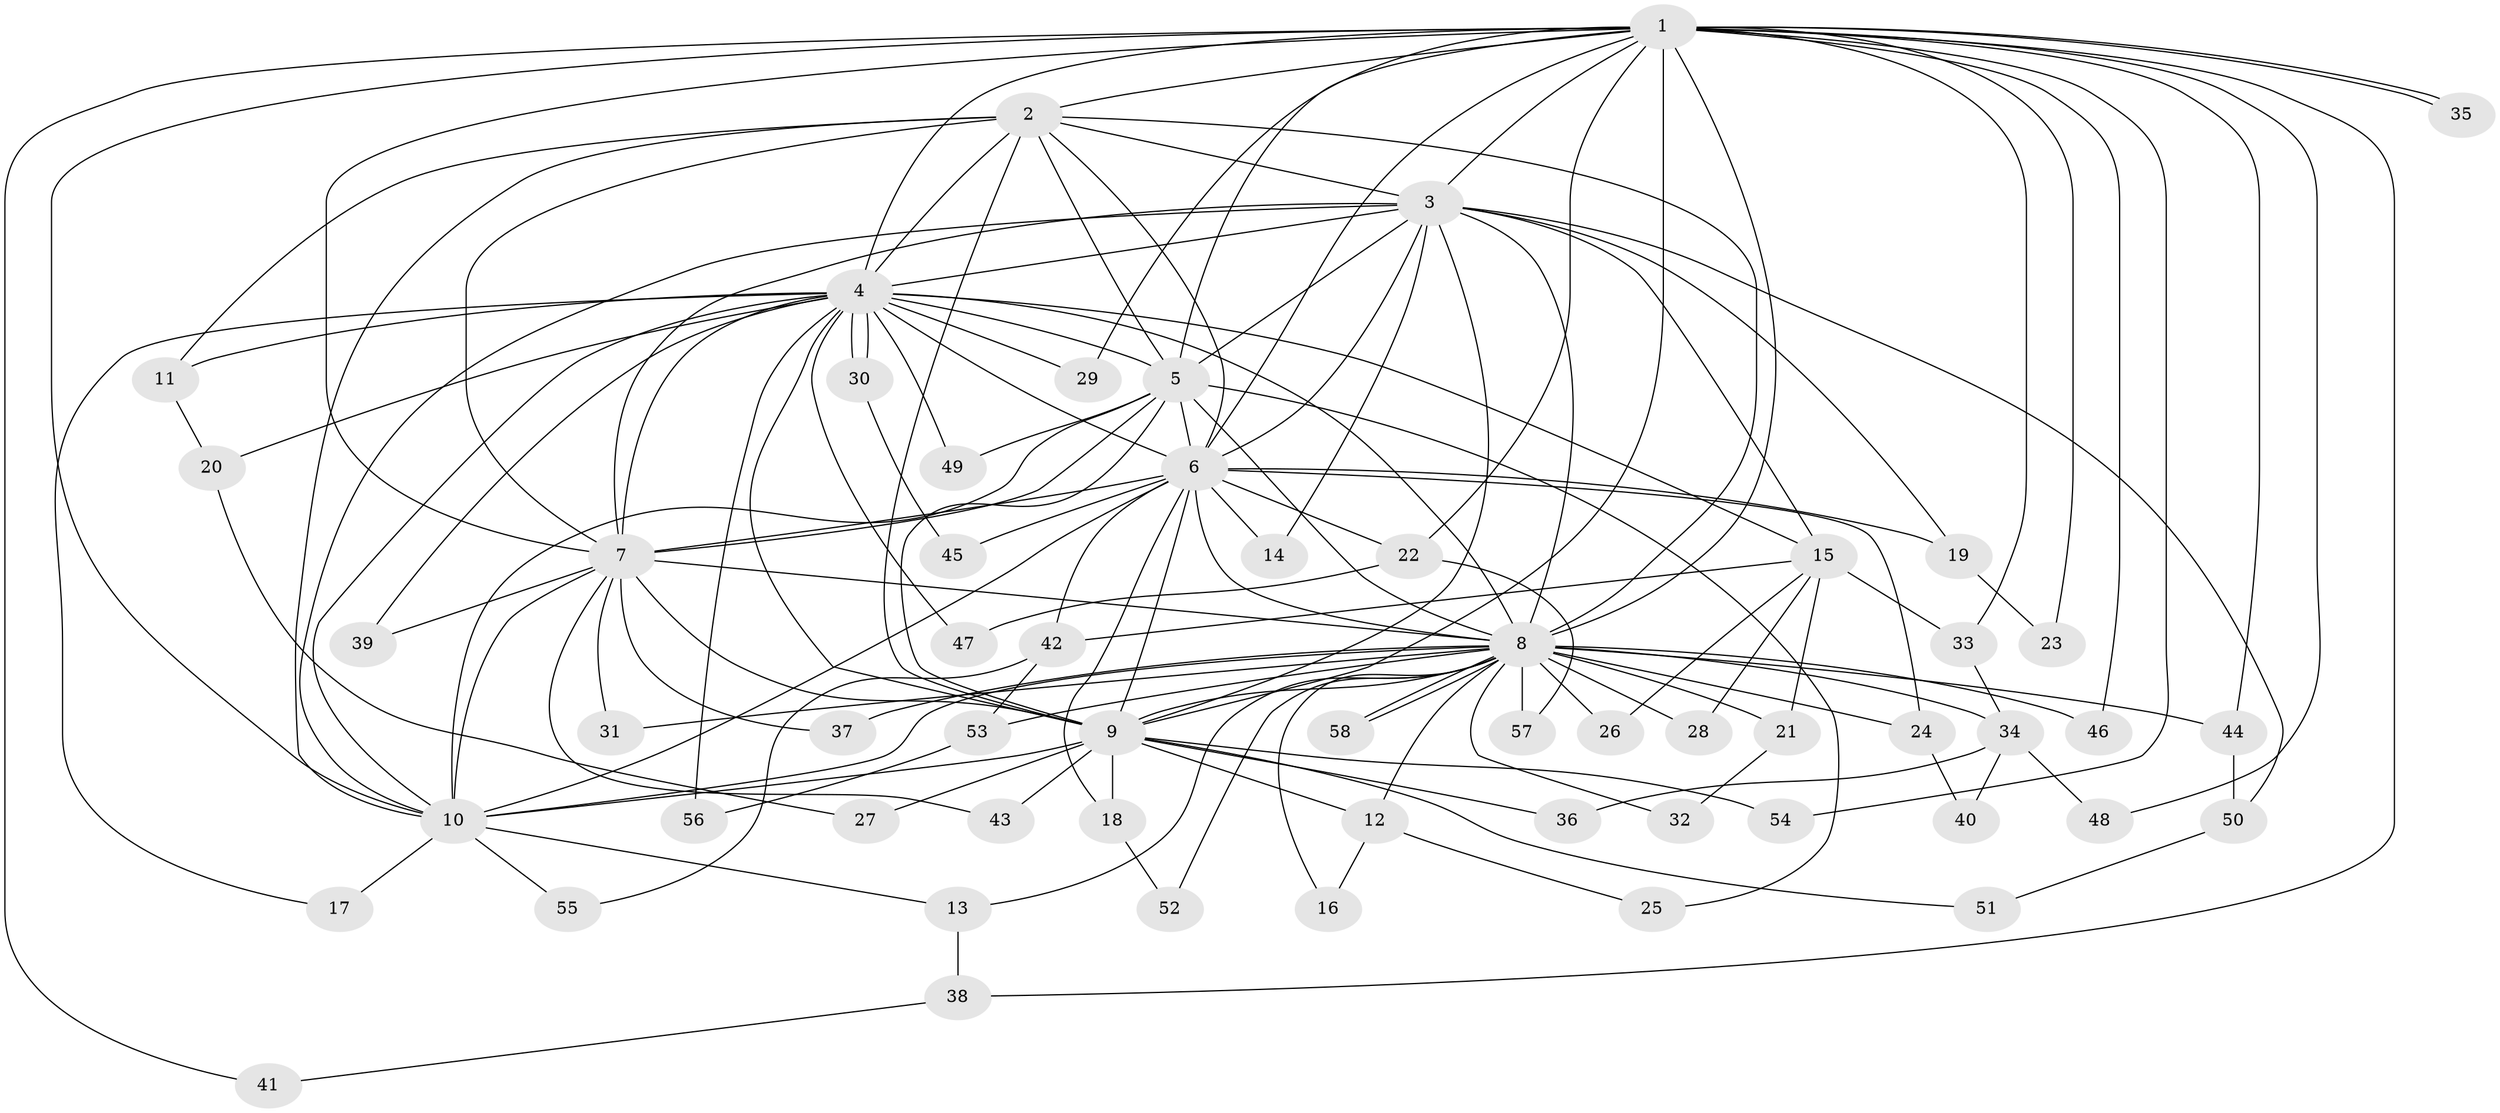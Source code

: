 // Generated by graph-tools (version 1.1) at 2025/01/03/09/25 03:01:15]
// undirected, 58 vertices, 141 edges
graph export_dot {
graph [start="1"]
  node [color=gray90,style=filled];
  1;
  2;
  3;
  4;
  5;
  6;
  7;
  8;
  9;
  10;
  11;
  12;
  13;
  14;
  15;
  16;
  17;
  18;
  19;
  20;
  21;
  22;
  23;
  24;
  25;
  26;
  27;
  28;
  29;
  30;
  31;
  32;
  33;
  34;
  35;
  36;
  37;
  38;
  39;
  40;
  41;
  42;
  43;
  44;
  45;
  46;
  47;
  48;
  49;
  50;
  51;
  52;
  53;
  54;
  55;
  56;
  57;
  58;
  1 -- 2;
  1 -- 3;
  1 -- 4;
  1 -- 5;
  1 -- 6;
  1 -- 7;
  1 -- 8;
  1 -- 9;
  1 -- 10;
  1 -- 22;
  1 -- 23;
  1 -- 29;
  1 -- 33;
  1 -- 35;
  1 -- 35;
  1 -- 38;
  1 -- 41;
  1 -- 44;
  1 -- 46;
  1 -- 48;
  1 -- 54;
  2 -- 3;
  2 -- 4;
  2 -- 5;
  2 -- 6;
  2 -- 7;
  2 -- 8;
  2 -- 9;
  2 -- 10;
  2 -- 11;
  3 -- 4;
  3 -- 5;
  3 -- 6;
  3 -- 7;
  3 -- 8;
  3 -- 9;
  3 -- 10;
  3 -- 14;
  3 -- 15;
  3 -- 19;
  3 -- 50;
  4 -- 5;
  4 -- 6;
  4 -- 7;
  4 -- 8;
  4 -- 9;
  4 -- 10;
  4 -- 11;
  4 -- 15;
  4 -- 17;
  4 -- 20;
  4 -- 29;
  4 -- 30;
  4 -- 30;
  4 -- 39;
  4 -- 47;
  4 -- 49;
  4 -- 56;
  5 -- 6;
  5 -- 7;
  5 -- 8;
  5 -- 9;
  5 -- 10;
  5 -- 25;
  5 -- 49;
  6 -- 7;
  6 -- 8;
  6 -- 9;
  6 -- 10;
  6 -- 14;
  6 -- 18;
  6 -- 19;
  6 -- 22;
  6 -- 24;
  6 -- 42;
  6 -- 45;
  7 -- 8;
  7 -- 9;
  7 -- 10;
  7 -- 31;
  7 -- 37;
  7 -- 39;
  7 -- 43;
  8 -- 9;
  8 -- 10;
  8 -- 12;
  8 -- 13;
  8 -- 16;
  8 -- 21;
  8 -- 24;
  8 -- 26;
  8 -- 28;
  8 -- 31;
  8 -- 32;
  8 -- 34;
  8 -- 37;
  8 -- 44;
  8 -- 46;
  8 -- 52;
  8 -- 53;
  8 -- 57;
  8 -- 58;
  8 -- 58;
  9 -- 10;
  9 -- 12;
  9 -- 18;
  9 -- 27;
  9 -- 36;
  9 -- 43;
  9 -- 51;
  9 -- 54;
  10 -- 13;
  10 -- 17;
  10 -- 55;
  11 -- 20;
  12 -- 16;
  12 -- 25;
  13 -- 38;
  15 -- 21;
  15 -- 26;
  15 -- 28;
  15 -- 33;
  15 -- 42;
  18 -- 52;
  19 -- 23;
  20 -- 27;
  21 -- 32;
  22 -- 47;
  22 -- 57;
  24 -- 40;
  30 -- 45;
  33 -- 34;
  34 -- 36;
  34 -- 40;
  34 -- 48;
  38 -- 41;
  42 -- 53;
  42 -- 55;
  44 -- 50;
  50 -- 51;
  53 -- 56;
}
